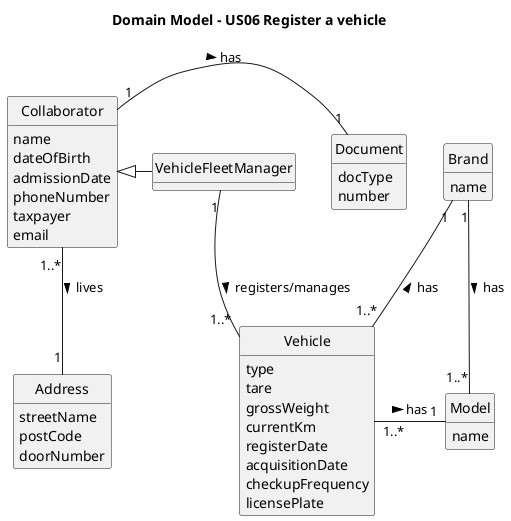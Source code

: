 @startuml
skinparam monochrome true
skinparam packageStyle rectangle
skinparam shadowing false
skinparam classAttributeIconSize 0
hide circle
hide methods

title Domain Model - US06 Register a vehicle

class Collaborator {
    name
    dateOfBirth
    admissionDate
    phoneNumber
    taxpayer
    email
}

class Document{
    docType
    number
}

class Address {
    streetName
    postCode
    doorNumber
}

class VehicleFleetManager {
}

class Brand {
     name
}

class Model {
     name
}

class Vehicle {
    type
    tare
    grossWeight
    currentKm
    registerDate
    acquisitionDate
    checkupFrequency
    licensePlate
}

Collaborator "1" - "1" Document : has >

Collaborator "1..*" -- "1" Address : lives >

Collaborator <|- VehicleFleetManager

VehicleFleetManager "1" -- "1..*" Vehicle : registers/manages >
Brand "1" --  "1..*" Model : has >
Brand "1" -- "1..*" Vehicle : has <
Vehicle "1..*" - "1" Model : has >

@enduml